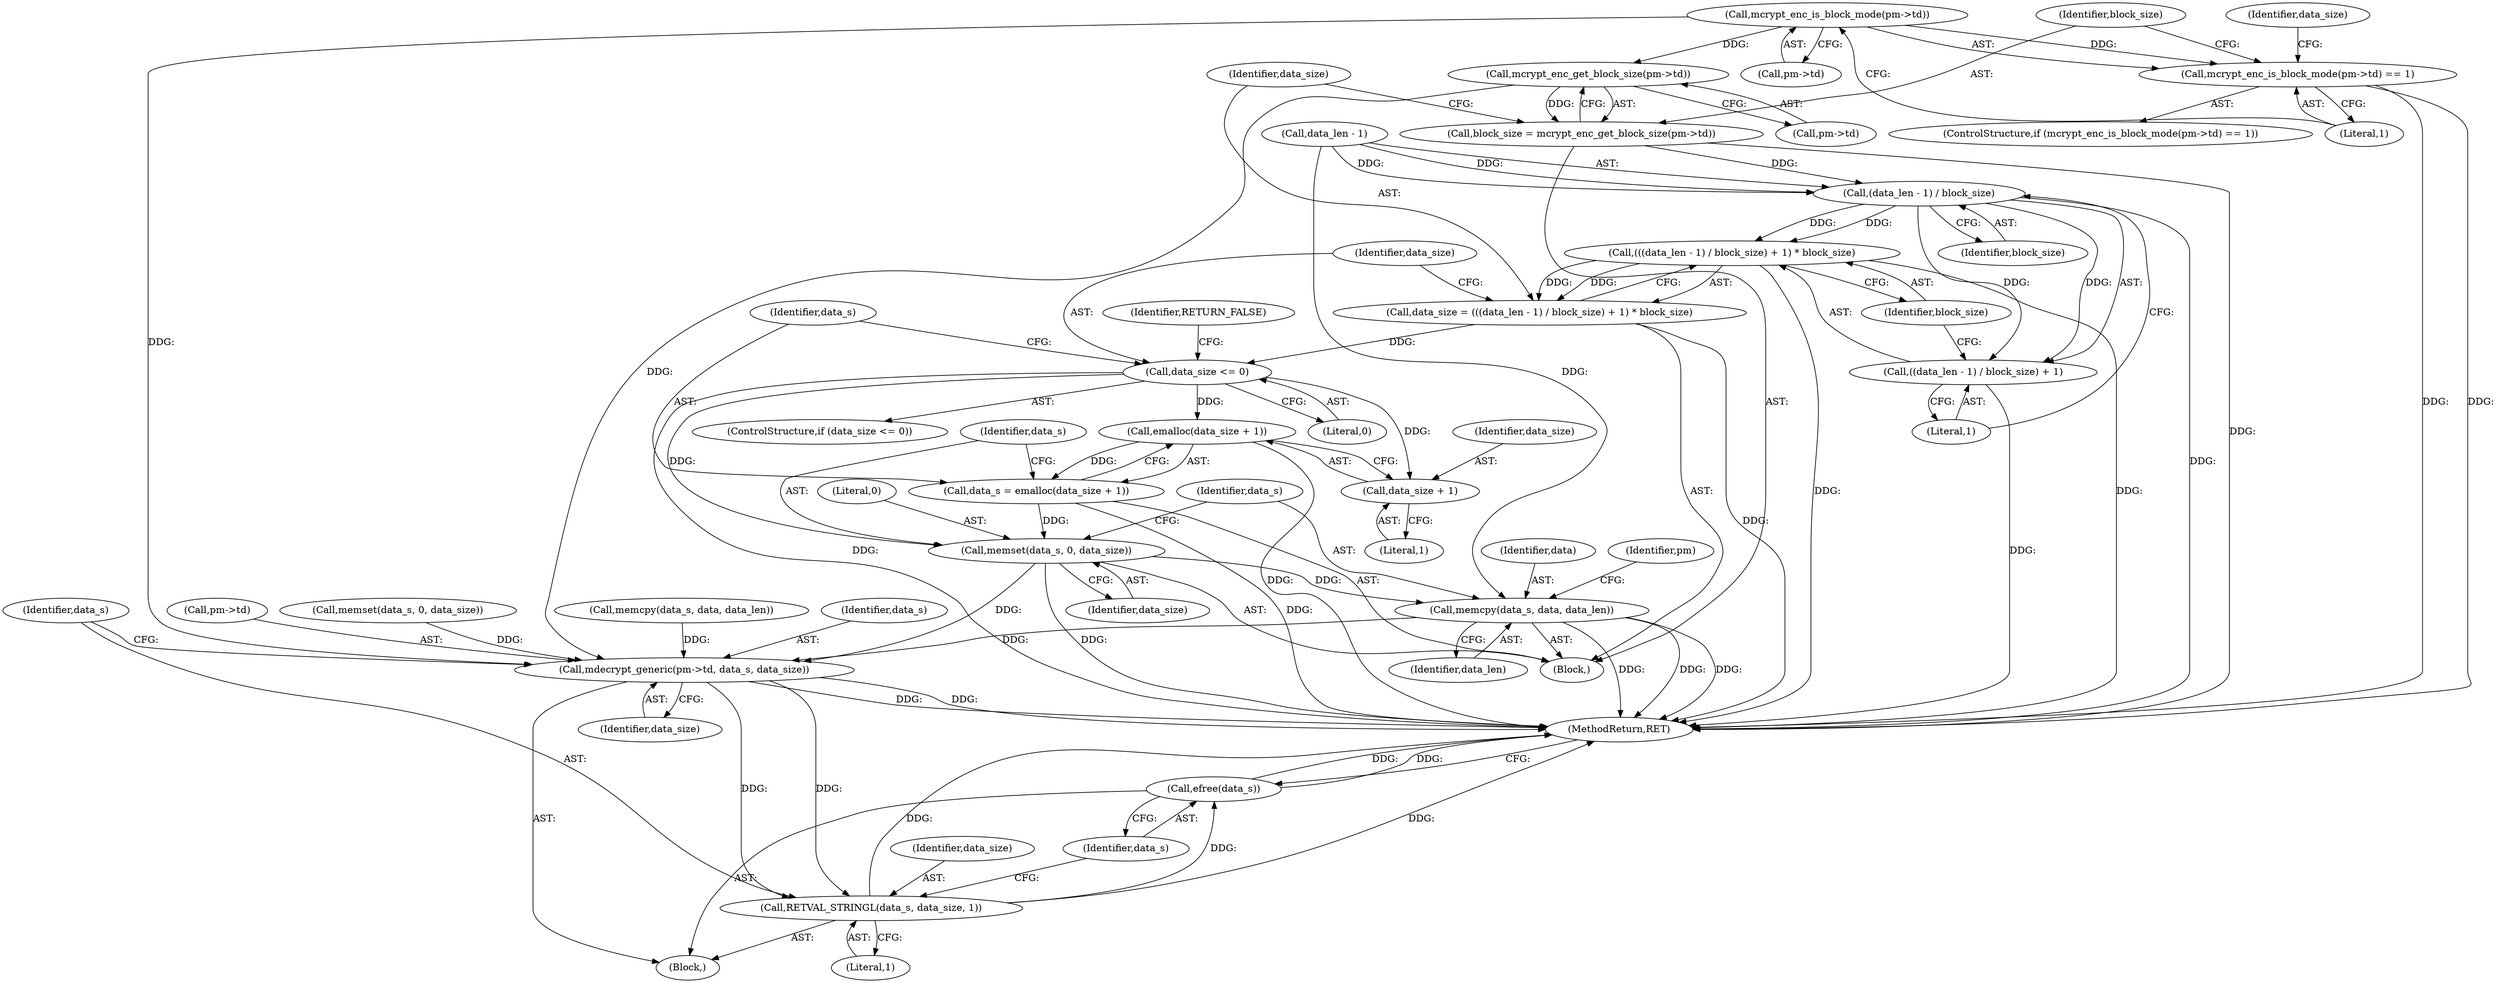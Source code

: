 digraph "0_php-src_6c5211a0cef0cc2854eaa387e0eb036e012904d0?w=1_2@API" {
"1000122" [label="(Call,mcrypt_enc_is_block_mode(pm->td))"];
"1000121" [label="(Call,mcrypt_enc_is_block_mode(pm->td) == 1)"];
"1000130" [label="(Call,mcrypt_enc_get_block_size(pm->td))"];
"1000128" [label="(Call,block_size = mcrypt_enc_get_block_size(pm->td))"];
"1000138" [label="(Call,(data_len - 1) / block_size)"];
"1000136" [label="(Call,(((data_len - 1) / block_size) + 1) * block_size)"];
"1000134" [label="(Call,data_size = (((data_len - 1) / block_size) + 1) * block_size)"];
"1000146" [label="(Call,data_size <= 0)"];
"1000153" [label="(Call,emalloc(data_size + 1))"];
"1000151" [label="(Call,data_s = emalloc(data_size + 1))"];
"1000157" [label="(Call,memset(data_s, 0, data_size))"];
"1000161" [label="(Call,memcpy(data_s, data, data_len))"];
"1000184" [label="(Call,mdecrypt_generic(pm->td, data_s, data_size))"];
"1000190" [label="(Call,RETVAL_STRINGL(data_s, data_size, 1))"];
"1000194" [label="(Call,efree(data_s))"];
"1000154" [label="(Call,data_size + 1)"];
"1000137" [label="(Call,((data_len - 1) / block_size) + 1)"];
"1000168" [label="(Identifier,data_size)"];
"1000128" [label="(Call,block_size = mcrypt_enc_get_block_size(pm->td))"];
"1000135" [label="(Identifier,data_size)"];
"1000142" [label="(Identifier,block_size)"];
"1000154" [label="(Call,data_size + 1)"];
"1000189" [label="(Identifier,data_size)"];
"1000148" [label="(Literal,0)"];
"1000195" [label="(Identifier,data_s)"];
"1000138" [label="(Call,(data_len - 1) / block_size)"];
"1000190" [label="(Call,RETVAL_STRINGL(data_s, data_size, 1))"];
"1000185" [label="(Call,pm->td)"];
"1000193" [label="(Literal,1)"];
"1000176" [label="(Call,memset(data_s, 0, data_size))"];
"1000163" [label="(Identifier,data)"];
"1000196" [label="(MethodReturn,RET)"];
"1000155" [label="(Identifier,data_size)"];
"1000122" [label="(Call,mcrypt_enc_is_block_mode(pm->td))"];
"1000139" [label="(Call,data_len - 1)"];
"1000120" [label="(ControlStructure,if (mcrypt_enc_is_block_mode(pm->td) == 1))"];
"1000152" [label="(Identifier,data_s)"];
"1000159" [label="(Literal,0)"];
"1000192" [label="(Identifier,data_size)"];
"1000162" [label="(Identifier,data_s)"];
"1000145" [label="(ControlStructure,if (data_size <= 0))"];
"1000180" [label="(Call,memcpy(data_s, data, data_len))"];
"1000161" [label="(Call,memcpy(data_s, data, data_len))"];
"1000151" [label="(Call,data_s = emalloc(data_size + 1))"];
"1000186" [label="(Identifier,pm)"];
"1000131" [label="(Call,pm->td)"];
"1000144" [label="(Identifier,block_size)"];
"1000153" [label="(Call,emalloc(data_size + 1))"];
"1000143" [label="(Literal,1)"];
"1000150" [label="(Identifier,RETURN_FALSE)"];
"1000160" [label="(Identifier,data_size)"];
"1000137" [label="(Call,((data_len - 1) / block_size) + 1)"];
"1000164" [label="(Identifier,data_len)"];
"1000127" [label="(Block,)"];
"1000146" [label="(Call,data_size <= 0)"];
"1000121" [label="(Call,mcrypt_enc_is_block_mode(pm->td) == 1)"];
"1000156" [label="(Literal,1)"];
"1000105" [label="(Block,)"];
"1000194" [label="(Call,efree(data_s))"];
"1000123" [label="(Call,pm->td)"];
"1000184" [label="(Call,mdecrypt_generic(pm->td, data_s, data_size))"];
"1000158" [label="(Identifier,data_s)"];
"1000191" [label="(Identifier,data_s)"];
"1000130" [label="(Call,mcrypt_enc_get_block_size(pm->td))"];
"1000136" [label="(Call,(((data_len - 1) / block_size) + 1) * block_size)"];
"1000126" [label="(Literal,1)"];
"1000129" [label="(Identifier,block_size)"];
"1000134" [label="(Call,data_size = (((data_len - 1) / block_size) + 1) * block_size)"];
"1000147" [label="(Identifier,data_size)"];
"1000157" [label="(Call,memset(data_s, 0, data_size))"];
"1000188" [label="(Identifier,data_s)"];
"1000122" -> "1000121"  [label="AST: "];
"1000122" -> "1000123"  [label="CFG: "];
"1000123" -> "1000122"  [label="AST: "];
"1000126" -> "1000122"  [label="CFG: "];
"1000122" -> "1000121"  [label="DDG: "];
"1000122" -> "1000130"  [label="DDG: "];
"1000122" -> "1000184"  [label="DDG: "];
"1000121" -> "1000120"  [label="AST: "];
"1000121" -> "1000126"  [label="CFG: "];
"1000126" -> "1000121"  [label="AST: "];
"1000129" -> "1000121"  [label="CFG: "];
"1000168" -> "1000121"  [label="CFG: "];
"1000121" -> "1000196"  [label="DDG: "];
"1000121" -> "1000196"  [label="DDG: "];
"1000130" -> "1000128"  [label="AST: "];
"1000130" -> "1000131"  [label="CFG: "];
"1000131" -> "1000130"  [label="AST: "];
"1000128" -> "1000130"  [label="CFG: "];
"1000130" -> "1000128"  [label="DDG: "];
"1000130" -> "1000184"  [label="DDG: "];
"1000128" -> "1000127"  [label="AST: "];
"1000129" -> "1000128"  [label="AST: "];
"1000135" -> "1000128"  [label="CFG: "];
"1000128" -> "1000196"  [label="DDG: "];
"1000128" -> "1000138"  [label="DDG: "];
"1000138" -> "1000137"  [label="AST: "];
"1000138" -> "1000142"  [label="CFG: "];
"1000139" -> "1000138"  [label="AST: "];
"1000142" -> "1000138"  [label="AST: "];
"1000143" -> "1000138"  [label="CFG: "];
"1000138" -> "1000196"  [label="DDG: "];
"1000138" -> "1000136"  [label="DDG: "];
"1000138" -> "1000136"  [label="DDG: "];
"1000138" -> "1000137"  [label="DDG: "];
"1000138" -> "1000137"  [label="DDG: "];
"1000139" -> "1000138"  [label="DDG: "];
"1000139" -> "1000138"  [label="DDG: "];
"1000136" -> "1000134"  [label="AST: "];
"1000136" -> "1000144"  [label="CFG: "];
"1000137" -> "1000136"  [label="AST: "];
"1000144" -> "1000136"  [label="AST: "];
"1000134" -> "1000136"  [label="CFG: "];
"1000136" -> "1000196"  [label="DDG: "];
"1000136" -> "1000196"  [label="DDG: "];
"1000136" -> "1000134"  [label="DDG: "];
"1000136" -> "1000134"  [label="DDG: "];
"1000134" -> "1000127"  [label="AST: "];
"1000135" -> "1000134"  [label="AST: "];
"1000147" -> "1000134"  [label="CFG: "];
"1000134" -> "1000196"  [label="DDG: "];
"1000134" -> "1000146"  [label="DDG: "];
"1000146" -> "1000145"  [label="AST: "];
"1000146" -> "1000148"  [label="CFG: "];
"1000147" -> "1000146"  [label="AST: "];
"1000148" -> "1000146"  [label="AST: "];
"1000150" -> "1000146"  [label="CFG: "];
"1000152" -> "1000146"  [label="CFG: "];
"1000146" -> "1000196"  [label="DDG: "];
"1000146" -> "1000153"  [label="DDG: "];
"1000146" -> "1000154"  [label="DDG: "];
"1000146" -> "1000157"  [label="DDG: "];
"1000153" -> "1000151"  [label="AST: "];
"1000153" -> "1000154"  [label="CFG: "];
"1000154" -> "1000153"  [label="AST: "];
"1000151" -> "1000153"  [label="CFG: "];
"1000153" -> "1000196"  [label="DDG: "];
"1000153" -> "1000151"  [label="DDG: "];
"1000151" -> "1000127"  [label="AST: "];
"1000152" -> "1000151"  [label="AST: "];
"1000158" -> "1000151"  [label="CFG: "];
"1000151" -> "1000196"  [label="DDG: "];
"1000151" -> "1000157"  [label="DDG: "];
"1000157" -> "1000127"  [label="AST: "];
"1000157" -> "1000160"  [label="CFG: "];
"1000158" -> "1000157"  [label="AST: "];
"1000159" -> "1000157"  [label="AST: "];
"1000160" -> "1000157"  [label="AST: "];
"1000162" -> "1000157"  [label="CFG: "];
"1000157" -> "1000196"  [label="DDG: "];
"1000157" -> "1000161"  [label="DDG: "];
"1000157" -> "1000184"  [label="DDG: "];
"1000161" -> "1000127"  [label="AST: "];
"1000161" -> "1000164"  [label="CFG: "];
"1000162" -> "1000161"  [label="AST: "];
"1000163" -> "1000161"  [label="AST: "];
"1000164" -> "1000161"  [label="AST: "];
"1000186" -> "1000161"  [label="CFG: "];
"1000161" -> "1000196"  [label="DDG: "];
"1000161" -> "1000196"  [label="DDG: "];
"1000161" -> "1000196"  [label="DDG: "];
"1000139" -> "1000161"  [label="DDG: "];
"1000161" -> "1000184"  [label="DDG: "];
"1000184" -> "1000105"  [label="AST: "];
"1000184" -> "1000189"  [label="CFG: "];
"1000185" -> "1000184"  [label="AST: "];
"1000188" -> "1000184"  [label="AST: "];
"1000189" -> "1000184"  [label="AST: "];
"1000191" -> "1000184"  [label="CFG: "];
"1000184" -> "1000196"  [label="DDG: "];
"1000184" -> "1000196"  [label="DDG: "];
"1000180" -> "1000184"  [label="DDG: "];
"1000176" -> "1000184"  [label="DDG: "];
"1000184" -> "1000190"  [label="DDG: "];
"1000184" -> "1000190"  [label="DDG: "];
"1000190" -> "1000105"  [label="AST: "];
"1000190" -> "1000193"  [label="CFG: "];
"1000191" -> "1000190"  [label="AST: "];
"1000192" -> "1000190"  [label="AST: "];
"1000193" -> "1000190"  [label="AST: "];
"1000195" -> "1000190"  [label="CFG: "];
"1000190" -> "1000196"  [label="DDG: "];
"1000190" -> "1000196"  [label="DDG: "];
"1000190" -> "1000194"  [label="DDG: "];
"1000194" -> "1000105"  [label="AST: "];
"1000194" -> "1000195"  [label="CFG: "];
"1000195" -> "1000194"  [label="AST: "];
"1000196" -> "1000194"  [label="CFG: "];
"1000194" -> "1000196"  [label="DDG: "];
"1000194" -> "1000196"  [label="DDG: "];
"1000154" -> "1000156"  [label="CFG: "];
"1000155" -> "1000154"  [label="AST: "];
"1000156" -> "1000154"  [label="AST: "];
"1000137" -> "1000143"  [label="CFG: "];
"1000143" -> "1000137"  [label="AST: "];
"1000144" -> "1000137"  [label="CFG: "];
"1000137" -> "1000196"  [label="DDG: "];
}
